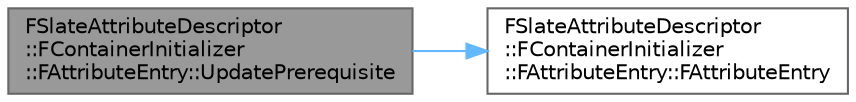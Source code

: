 digraph "FSlateAttributeDescriptor::FContainerInitializer::FAttributeEntry::UpdatePrerequisite"
{
 // INTERACTIVE_SVG=YES
 // LATEX_PDF_SIZE
  bgcolor="transparent";
  edge [fontname=Helvetica,fontsize=10,labelfontname=Helvetica,labelfontsize=10];
  node [fontname=Helvetica,fontsize=10,shape=box,height=0.2,width=0.4];
  rankdir="LR";
  Node1 [id="Node000001",label="FSlateAttributeDescriptor\l::FContainerInitializer\l::FAttributeEntry::UpdatePrerequisite",height=0.2,width=0.4,color="gray40", fillcolor="grey60", style="filled", fontcolor="black",tooltip="Update the attribute after the prerequisite."];
  Node1 -> Node2 [id="edge1_Node000001_Node000002",color="steelblue1",style="solid",tooltip=" "];
  Node2 [id="Node000002",label="FSlateAttributeDescriptor\l::FContainerInitializer\l::FAttributeEntry::FAttributeEntry",height=0.2,width=0.4,color="grey40", fillcolor="white", style="filled",URL="$d2/df0/structFSlateAttributeDescriptor_1_1FContainerInitializer_1_1FAttributeEntry.html#a18c76458846ffa795abbf7eb34a85c76",tooltip=" "];
}
